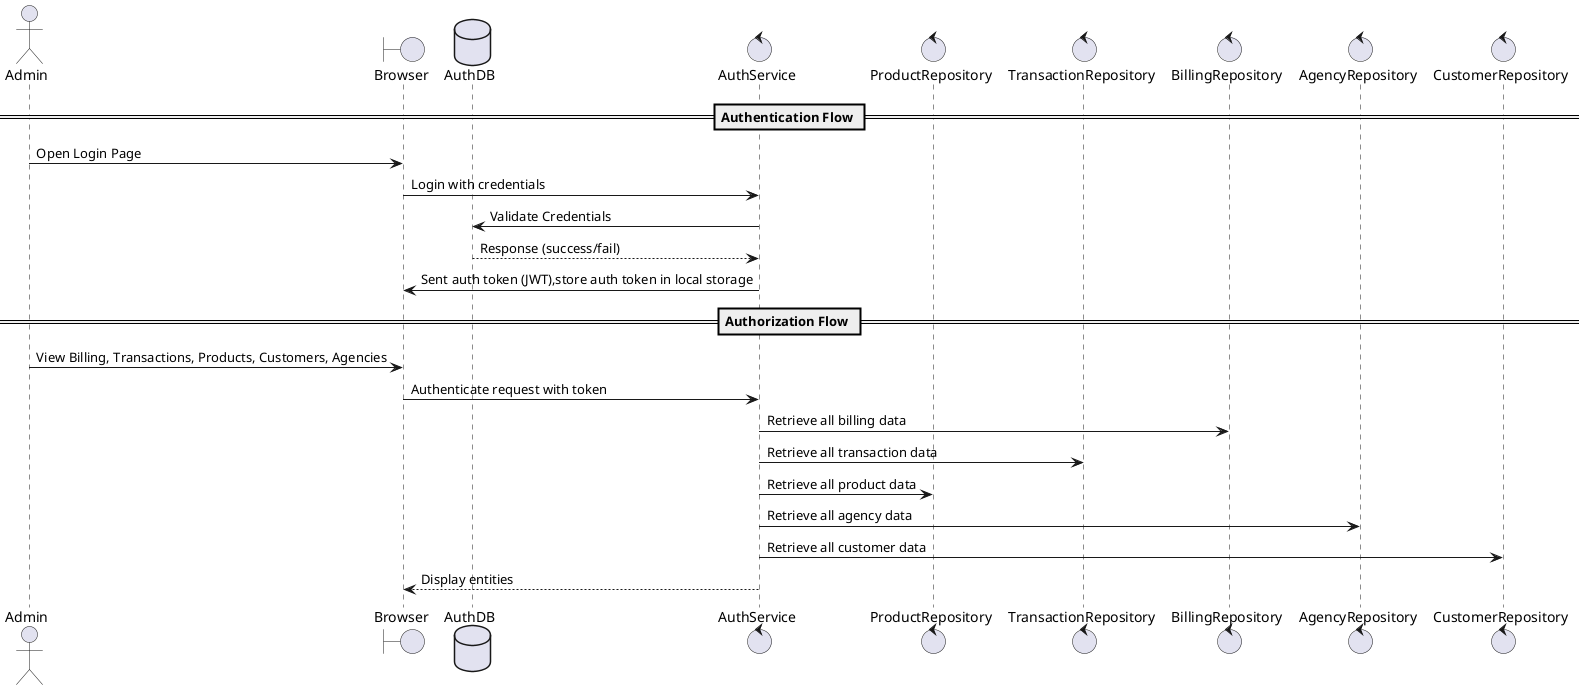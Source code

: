 @startuml AdminSequenceDiagram
actor Admin
boundary Browser
database AuthDB
control AuthService
control ProductRepository
control TransactionRepository
control BillingRepository
control AgencyRepository
control CustomerRepository

== Authentication Flow ==
Admin -> Browser : Open Login Page
Browser -> AuthService : Login with credentials
AuthService -> AuthDB : Validate Credentials
AuthDB --> AuthService : Response (success/fail)
AuthService -> Browser : Sent auth token (JWT),store auth token in local storage

== Authorization Flow ==
Admin -> Browser : View Billing, Transactions, Products, Customers, Agencies
Browser -> AuthService : Authenticate request with token
AuthService -> BillingRepository : Retrieve all billing data
AuthService -> TransactionRepository : Retrieve all transaction data
AuthService -> ProductRepository : Retrieve all product data
AuthService -> AgencyRepository : Retrieve all agency data
AuthService -> CustomerRepository : Retrieve all customer data
AuthService --> Browser : Display entities
@enduml
